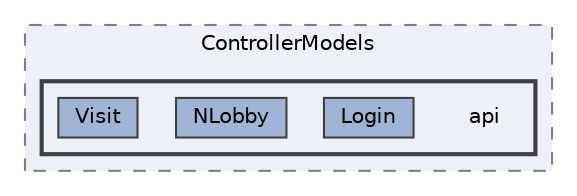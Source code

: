 digraph "D:/Projects/SECUiDEA_ERP/SECUiDEA_ERP_Server/SECUiDEA_ERP_Server/Models/ControllerModels/api"
{
 // LATEX_PDF_SIZE
  bgcolor="transparent";
  edge [fontname=Helvetica,fontsize=10,labelfontname=Helvetica,labelfontsize=10];
  node [fontname=Helvetica,fontsize=10,shape=box,height=0.2,width=0.4];
  compound=true
  subgraph clusterdir_6c2e0f86328716bbcda80110e8363152 {
    graph [ bgcolor="#edf0f7", pencolor="grey50", label="ControllerModels", fontname=Helvetica,fontsize=10 style="filled,dashed", URL="dir_6c2e0f86328716bbcda80110e8363152.html",tooltip=""]
  subgraph clusterdir_12a1d891c4e565589c30589886c17872 {
    graph [ bgcolor="#edf0f7", pencolor="grey25", label="", fontname=Helvetica,fontsize=10 style="filled,bold", URL="dir_12a1d891c4e565589c30589886c17872.html",tooltip=""]
    dir_12a1d891c4e565589c30589886c17872 [shape=plaintext, label="api"];
  dir_85ff9dd5318d319ca091a33ee4a16bb2 [label="Login", fillcolor="#a2b4d6", color="grey25", style="filled", URL="dir_85ff9dd5318d319ca091a33ee4a16bb2.html",tooltip=""];
  dir_94e795d45fae845d822492aa036b30fe [label="NLobby", fillcolor="#a2b4d6", color="grey25", style="filled", URL="dir_94e795d45fae845d822492aa036b30fe.html",tooltip=""];
  dir_5738b84f2666cd09faefc4059558d4cd [label="Visit", fillcolor="#a2b4d6", color="grey25", style="filled", URL="dir_5738b84f2666cd09faefc4059558d4cd.html",tooltip=""];
  }
  }
}
